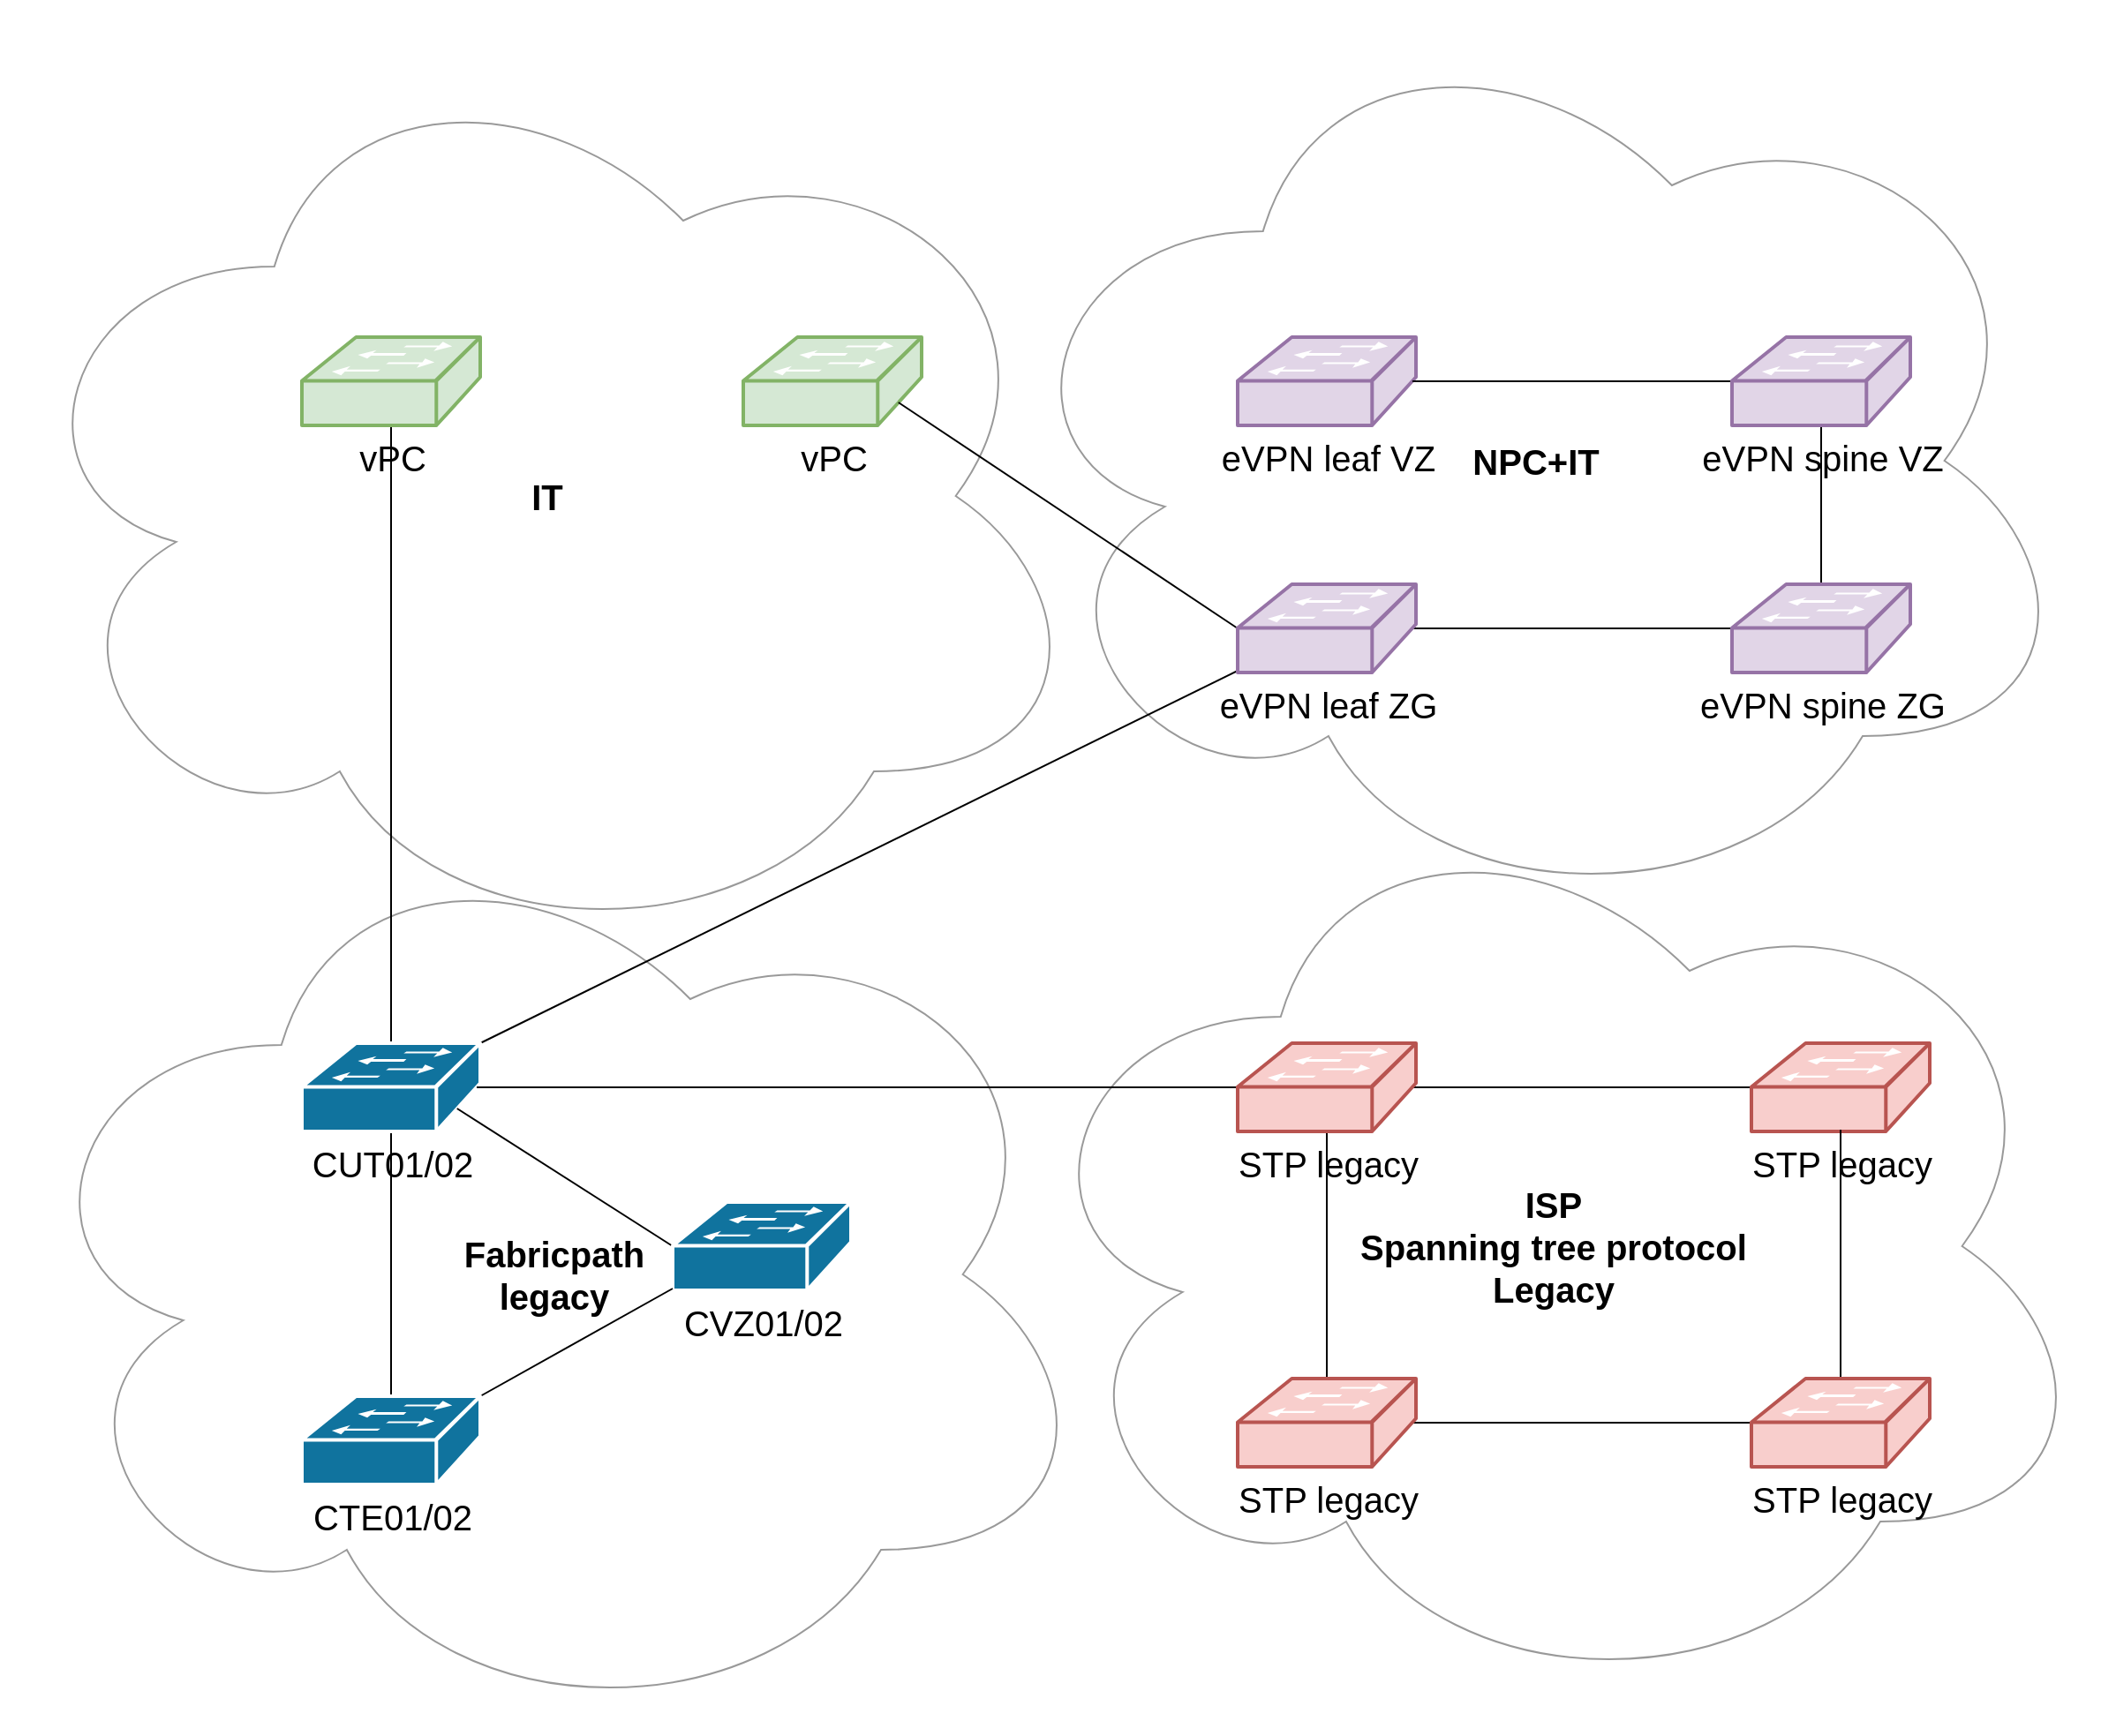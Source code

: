 <mxfile version="20.8.8" type="github">
  <diagram name="Page-1" id="0OrnEd0XuT7KNRjszQmc">
    <mxGraphModel dx="1837" dy="629" grid="1" gridSize="10" guides="1" tooltips="1" connect="1" arrows="1" fold="1" page="1" pageScale="1" pageWidth="600" pageHeight="400" math="0" shadow="0">
      <root>
        <mxCell id="0" />
        <mxCell id="1" parent="0" />
        <mxCell id="rMitx0Mn81WMFnMbGHVP-7" value="IT" style="ellipse;shape=cloud;whiteSpace=wrap;html=1;opacity=40;fontStyle=1;fontSize=20;" vertex="1" parent="1">
          <mxGeometry y="660" width="617.5" height="520" as="geometry" />
        </mxCell>
        <mxCell id="rMitx0Mn81WMFnMbGHVP-8" value="NPC+IT" style="ellipse;shape=cloud;whiteSpace=wrap;html=1;opacity=40;fontStyle=1;fontSize=20;" vertex="1" parent="1">
          <mxGeometry x="560" y="640" width="617.5" height="520" as="geometry" />
        </mxCell>
        <mxCell id="rMitx0Mn81WMFnMbGHVP-2" value="ISP&lt;br&gt;Spanning tree protocol&lt;br&gt;Legacy" style="ellipse;shape=cloud;whiteSpace=wrap;html=1;opacity=40;fontStyle=1;fontSize=20;" vertex="1" parent="1">
          <mxGeometry x="570" y="1085" width="617.5" height="520" as="geometry" />
        </mxCell>
        <mxCell id="rMitx0Mn81WMFnMbGHVP-1" value="Fabricpath&lt;br&gt;legacy" style="ellipse;shape=cloud;whiteSpace=wrap;html=1;opacity=40;fontStyle=1;fontSize=20;" vertex="1" parent="1">
          <mxGeometry x="4" y="1101" width="617.5" height="520" as="geometry" />
        </mxCell>
        <mxCell id="yHmvrQq8Yse7LNzuKe87-17" style="rounded=0;orthogonalLoop=1;jettySize=auto;html=1;exitX=0.5;exitY=0.98;exitDx=0;exitDy=0;exitPerimeter=0;entryX=0.5;entryY=0;entryDx=0;entryDy=0;entryPerimeter=0;endArrow=none;endFill=0;" parent="1" source="yHmvrQq8Yse7LNzuKe87-2" target="yHmvrQq8Yse7LNzuKe87-12" edge="1">
          <mxGeometry relative="1" as="geometry" />
        </mxCell>
        <mxCell id="yHmvrQq8Yse7LNzuKe87-25" style="edgeStyle=none;rounded=0;orthogonalLoop=1;jettySize=auto;html=1;exitX=0.5;exitY=0;exitDx=0;exitDy=0;exitPerimeter=0;endArrow=none;endFill=0;" parent="1" source="yHmvrQq8Yse7LNzuKe87-2" target="yHmvrQq8Yse7LNzuKe87-9" edge="1">
          <mxGeometry relative="1" as="geometry" />
        </mxCell>
        <mxCell id="yHmvrQq8Yse7LNzuKe87-26" style="edgeStyle=none;rounded=0;orthogonalLoop=1;jettySize=auto;html=1;exitX=1;exitY=0;exitDx=0;exitDy=0;exitPerimeter=0;entryX=0;entryY=0.98;entryDx=0;entryDy=0;entryPerimeter=0;endArrow=none;endFill=0;" parent="1" source="yHmvrQq8Yse7LNzuKe87-2" target="yHmvrQq8Yse7LNzuKe87-13" edge="1">
          <mxGeometry relative="1" as="geometry" />
        </mxCell>
        <mxCell id="yHmvrQq8Yse7LNzuKe87-2" value="CUT01/02&lt;br&gt;" style="shape=mxgraph.cisco.switches.workgroup_switch;html=1;dashed=0;fillColor=#10739E;strokeColor=#ffffff;strokeWidth=2;verticalLabelPosition=bottom;verticalAlign=top;fontFamily=Helvetica;fontSize=20;fontColor=#000000;" parent="1" vertex="1">
          <mxGeometry x="170" y="1230" width="101" height="50" as="geometry" />
        </mxCell>
        <mxCell id="yHmvrQq8Yse7LNzuKe87-24" style="edgeStyle=none;rounded=0;orthogonalLoop=1;jettySize=auto;html=1;exitX=0;exitY=0.5;exitDx=0;exitDy=0;exitPerimeter=0;entryX=0.98;entryY=0.5;entryDx=0;entryDy=0;entryPerimeter=0;endArrow=none;endFill=0;" parent="1" source="yHmvrQq8Yse7LNzuKe87-5" target="yHmvrQq8Yse7LNzuKe87-6" edge="1">
          <mxGeometry relative="1" as="geometry" />
        </mxCell>
        <mxCell id="yHmvrQq8Yse7LNzuKe87-5" value="STP legacy" style="shape=mxgraph.cisco.switches.workgroup_switch;html=1;dashed=0;fillColor=#f8cecc;strokeColor=#b85450;strokeWidth=2;verticalLabelPosition=bottom;verticalAlign=top;fontFamily=Helvetica;fontSize=20;" parent="1" vertex="1">
          <mxGeometry x="991" y="1230" width="101" height="50" as="geometry" />
        </mxCell>
        <mxCell id="yHmvrQq8Yse7LNzuKe87-20" style="edgeStyle=none;rounded=0;orthogonalLoop=1;jettySize=auto;html=1;exitX=0;exitY=0.5;exitDx=0;exitDy=0;exitPerimeter=0;entryX=0.98;entryY=0.5;entryDx=0;entryDy=0;entryPerimeter=0;endArrow=none;endFill=0;" parent="1" source="yHmvrQq8Yse7LNzuKe87-6" target="yHmvrQq8Yse7LNzuKe87-2" edge="1">
          <mxGeometry relative="1" as="geometry" />
        </mxCell>
        <mxCell id="yHmvrQq8Yse7LNzuKe87-21" style="edgeStyle=none;rounded=0;orthogonalLoop=1;jettySize=auto;html=1;exitX=0.5;exitY=0.98;exitDx=0;exitDy=0;exitPerimeter=0;entryX=0.5;entryY=0;entryDx=0;entryDy=0;entryPerimeter=0;endArrow=none;endFill=0;" parent="1" source="yHmvrQq8Yse7LNzuKe87-6" target="yHmvrQq8Yse7LNzuKe87-7" edge="1">
          <mxGeometry relative="1" as="geometry" />
        </mxCell>
        <mxCell id="yHmvrQq8Yse7LNzuKe87-6" value="STP legacy" style="shape=mxgraph.cisco.switches.workgroup_switch;html=1;dashed=0;fillColor=#f8cecc;strokeColor=#b85450;strokeWidth=2;verticalLabelPosition=bottom;verticalAlign=top;fontFamily=Helvetica;fontSize=20;" parent="1" vertex="1">
          <mxGeometry x="700" y="1230" width="101" height="50" as="geometry" />
        </mxCell>
        <mxCell id="yHmvrQq8Yse7LNzuKe87-22" style="edgeStyle=none;rounded=0;orthogonalLoop=1;jettySize=auto;html=1;exitX=0.98;exitY=0.5;exitDx=0;exitDy=0;exitPerimeter=0;entryX=0;entryY=0.5;entryDx=0;entryDy=0;entryPerimeter=0;endArrow=none;endFill=0;" parent="1" source="yHmvrQq8Yse7LNzuKe87-7" target="yHmvrQq8Yse7LNzuKe87-8" edge="1">
          <mxGeometry relative="1" as="geometry" />
        </mxCell>
        <mxCell id="yHmvrQq8Yse7LNzuKe87-7" value="STP legacy" style="shape=mxgraph.cisco.switches.workgroup_switch;html=1;dashed=0;fillColor=#f8cecc;strokeColor=#b85450;strokeWidth=2;verticalLabelPosition=bottom;verticalAlign=top;fontFamily=Helvetica;fontSize=20;" parent="1" vertex="1">
          <mxGeometry x="700" y="1420" width="101" height="50" as="geometry" />
        </mxCell>
        <mxCell id="yHmvrQq8Yse7LNzuKe87-23" style="edgeStyle=none;rounded=0;orthogonalLoop=1;jettySize=auto;html=1;exitX=0.5;exitY=0;exitDx=0;exitDy=0;exitPerimeter=0;entryX=0.5;entryY=0.98;entryDx=0;entryDy=0;entryPerimeter=0;endArrow=none;endFill=0;" parent="1" source="yHmvrQq8Yse7LNzuKe87-8" target="yHmvrQq8Yse7LNzuKe87-5" edge="1">
          <mxGeometry relative="1" as="geometry" />
        </mxCell>
        <mxCell id="yHmvrQq8Yse7LNzuKe87-8" value="STP legacy" style="shape=mxgraph.cisco.switches.workgroup_switch;html=1;dashed=0;fillColor=#f8cecc;strokeColor=#b85450;strokeWidth=2;verticalLabelPosition=bottom;verticalAlign=top;fontFamily=Helvetica;fontSize=20;" parent="1" vertex="1">
          <mxGeometry x="991" y="1420" width="101" height="50" as="geometry" />
        </mxCell>
        <mxCell id="yHmvrQq8Yse7LNzuKe87-9" value="vPC" style="shape=mxgraph.cisco.switches.workgroup_switch;html=1;dashed=0;fillColor=#d5e8d4;strokeColor=#82b366;strokeWidth=2;verticalLabelPosition=bottom;verticalAlign=top;fontFamily=Helvetica;fontSize=20;" parent="1" vertex="1">
          <mxGeometry x="170" y="830" width="101" height="50" as="geometry" />
        </mxCell>
        <mxCell id="yHmvrQq8Yse7LNzuKe87-10" value="vPC" style="shape=mxgraph.cisco.switches.workgroup_switch;html=1;dashed=0;fillColor=#d5e8d4;strokeColor=#82b366;strokeWidth=2;verticalLabelPosition=bottom;verticalAlign=top;fontFamily=Helvetica;fontSize=20;" parent="1" vertex="1">
          <mxGeometry x="420" y="830" width="101" height="50" as="geometry" />
        </mxCell>
        <mxCell id="yHmvrQq8Yse7LNzuKe87-19" style="edgeStyle=none;rounded=0;orthogonalLoop=1;jettySize=auto;html=1;exitX=0;exitY=0.5;exitDx=0;exitDy=0;exitPerimeter=0;entryX=0.87;entryY=0.74;entryDx=0;entryDy=0;entryPerimeter=0;endArrow=none;endFill=0;" parent="1" source="yHmvrQq8Yse7LNzuKe87-11" target="yHmvrQq8Yse7LNzuKe87-2" edge="1">
          <mxGeometry relative="1" as="geometry" />
        </mxCell>
        <mxCell id="yHmvrQq8Yse7LNzuKe87-11" value="CVZ01/02&lt;br&gt;" style="shape=mxgraph.cisco.switches.workgroup_switch;html=1;dashed=0;fillColor=#10739E;strokeColor=#ffffff;strokeWidth=2;verticalLabelPosition=bottom;verticalAlign=top;fontFamily=Helvetica;fontSize=20;fontColor=#000000;" parent="1" vertex="1">
          <mxGeometry x="380" y="1320" width="101" height="50" as="geometry" />
        </mxCell>
        <mxCell id="yHmvrQq8Yse7LNzuKe87-18" style="edgeStyle=none;rounded=0;orthogonalLoop=1;jettySize=auto;html=1;exitX=1;exitY=0;exitDx=0;exitDy=0;exitPerimeter=0;entryX=0;entryY=0.98;entryDx=0;entryDy=0;entryPerimeter=0;endArrow=none;endFill=0;" parent="1" source="yHmvrQq8Yse7LNzuKe87-12" target="yHmvrQq8Yse7LNzuKe87-11" edge="1">
          <mxGeometry relative="1" as="geometry" />
        </mxCell>
        <mxCell id="yHmvrQq8Yse7LNzuKe87-12" value="CTE01/02&lt;br&gt;" style="shape=mxgraph.cisco.switches.workgroup_switch;html=1;dashed=0;fillColor=#10739E;strokeColor=#ffffff;strokeWidth=2;verticalLabelPosition=bottom;verticalAlign=top;fontFamily=Helvetica;fontSize=20;fontColor=#000000;" parent="1" vertex="1">
          <mxGeometry x="170" y="1430" width="101" height="50" as="geometry" />
        </mxCell>
        <mxCell id="yHmvrQq8Yse7LNzuKe87-27" style="edgeStyle=none;rounded=0;orthogonalLoop=1;jettySize=auto;html=1;exitX=0.98;exitY=0.5;exitDx=0;exitDy=0;exitPerimeter=0;entryX=0;entryY=0.5;entryDx=0;entryDy=0;entryPerimeter=0;endArrow=none;endFill=0;" parent="1" source="yHmvrQq8Yse7LNzuKe87-13" target="yHmvrQq8Yse7LNzuKe87-14" edge="1">
          <mxGeometry relative="1" as="geometry" />
        </mxCell>
        <mxCell id="yHmvrQq8Yse7LNzuKe87-31" style="edgeStyle=none;rounded=0;orthogonalLoop=1;jettySize=auto;html=1;exitX=0;exitY=0.5;exitDx=0;exitDy=0;exitPerimeter=0;entryX=0.87;entryY=0.74;entryDx=0;entryDy=0;entryPerimeter=0;endArrow=none;endFill=0;" parent="1" source="yHmvrQq8Yse7LNzuKe87-13" target="yHmvrQq8Yse7LNzuKe87-10" edge="1">
          <mxGeometry relative="1" as="geometry" />
        </mxCell>
        <mxCell id="yHmvrQq8Yse7LNzuKe87-13" value="eVPN leaf ZG" style="shape=mxgraph.cisco.switches.workgroup_switch;html=1;dashed=0;fillColor=#e1d5e7;strokeColor=#9673a6;strokeWidth=2;verticalLabelPosition=bottom;verticalAlign=top;fontFamily=Helvetica;fontSize=20;" parent="1" vertex="1">
          <mxGeometry x="700" y="970" width="101" height="50" as="geometry" />
        </mxCell>
        <mxCell id="yHmvrQq8Yse7LNzuKe87-28" style="edgeStyle=none;rounded=0;orthogonalLoop=1;jettySize=auto;html=1;exitX=0.5;exitY=0;exitDx=0;exitDy=0;exitPerimeter=0;entryX=0.5;entryY=0.98;entryDx=0;entryDy=0;entryPerimeter=0;endArrow=none;endFill=0;" parent="1" source="yHmvrQq8Yse7LNzuKe87-14" target="yHmvrQq8Yse7LNzuKe87-16" edge="1">
          <mxGeometry relative="1" as="geometry" />
        </mxCell>
        <mxCell id="yHmvrQq8Yse7LNzuKe87-14" value="eVPN spine ZG" style="shape=mxgraph.cisco.switches.workgroup_switch;html=1;dashed=0;fillColor=#e1d5e7;strokeColor=#9673a6;strokeWidth=2;verticalLabelPosition=bottom;verticalAlign=top;fontFamily=Helvetica;fontSize=20;" parent="1" vertex="1">
          <mxGeometry x="980" y="970" width="101" height="50" as="geometry" />
        </mxCell>
        <mxCell id="yHmvrQq8Yse7LNzuKe87-15" value="eVPN leaf VZ" style="shape=mxgraph.cisco.switches.workgroup_switch;html=1;dashed=0;fillColor=#e1d5e7;strokeColor=#9673a6;strokeWidth=2;verticalLabelPosition=bottom;verticalAlign=top;fontFamily=Helvetica;fontSize=20;" parent="1" vertex="1">
          <mxGeometry x="700" y="830" width="101" height="50" as="geometry" />
        </mxCell>
        <mxCell id="yHmvrQq8Yse7LNzuKe87-29" style="edgeStyle=none;rounded=0;orthogonalLoop=1;jettySize=auto;html=1;exitX=0;exitY=0.5;exitDx=0;exitDy=0;exitPerimeter=0;entryX=0.98;entryY=0.5;entryDx=0;entryDy=0;entryPerimeter=0;endArrow=none;endFill=0;" parent="1" source="yHmvrQq8Yse7LNzuKe87-16" target="yHmvrQq8Yse7LNzuKe87-15" edge="1">
          <mxGeometry relative="1" as="geometry" />
        </mxCell>
        <mxCell id="yHmvrQq8Yse7LNzuKe87-16" value="eVPN spine VZ" style="shape=mxgraph.cisco.switches.workgroup_switch;html=1;dashed=0;fillColor=#e1d5e7;strokeColor=#9673a6;strokeWidth=2;verticalLabelPosition=bottom;verticalAlign=top;fontFamily=Helvetica;fontSize=20;" parent="1" vertex="1">
          <mxGeometry x="980" y="830" width="101" height="50" as="geometry" />
        </mxCell>
      </root>
    </mxGraphModel>
  </diagram>
</mxfile>
